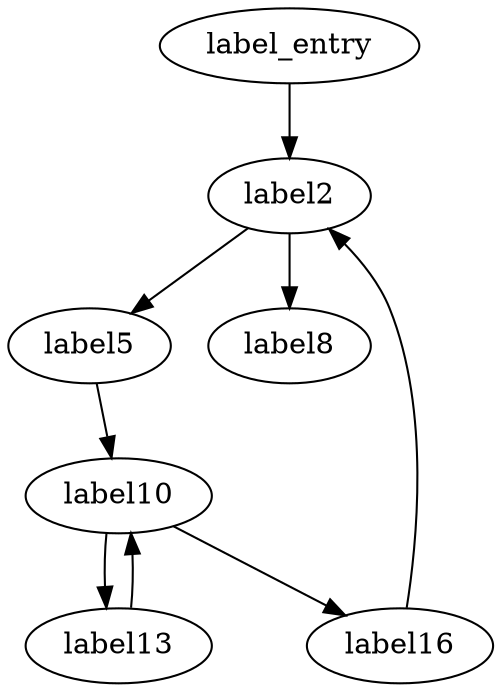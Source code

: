 digraph G {
	label_entry->label2;
	label2->label5;
	label2->label8;
	label5->label10;
	label10->label13;
	label10->label16;
	label13->label10;
	label16->label2;
}
